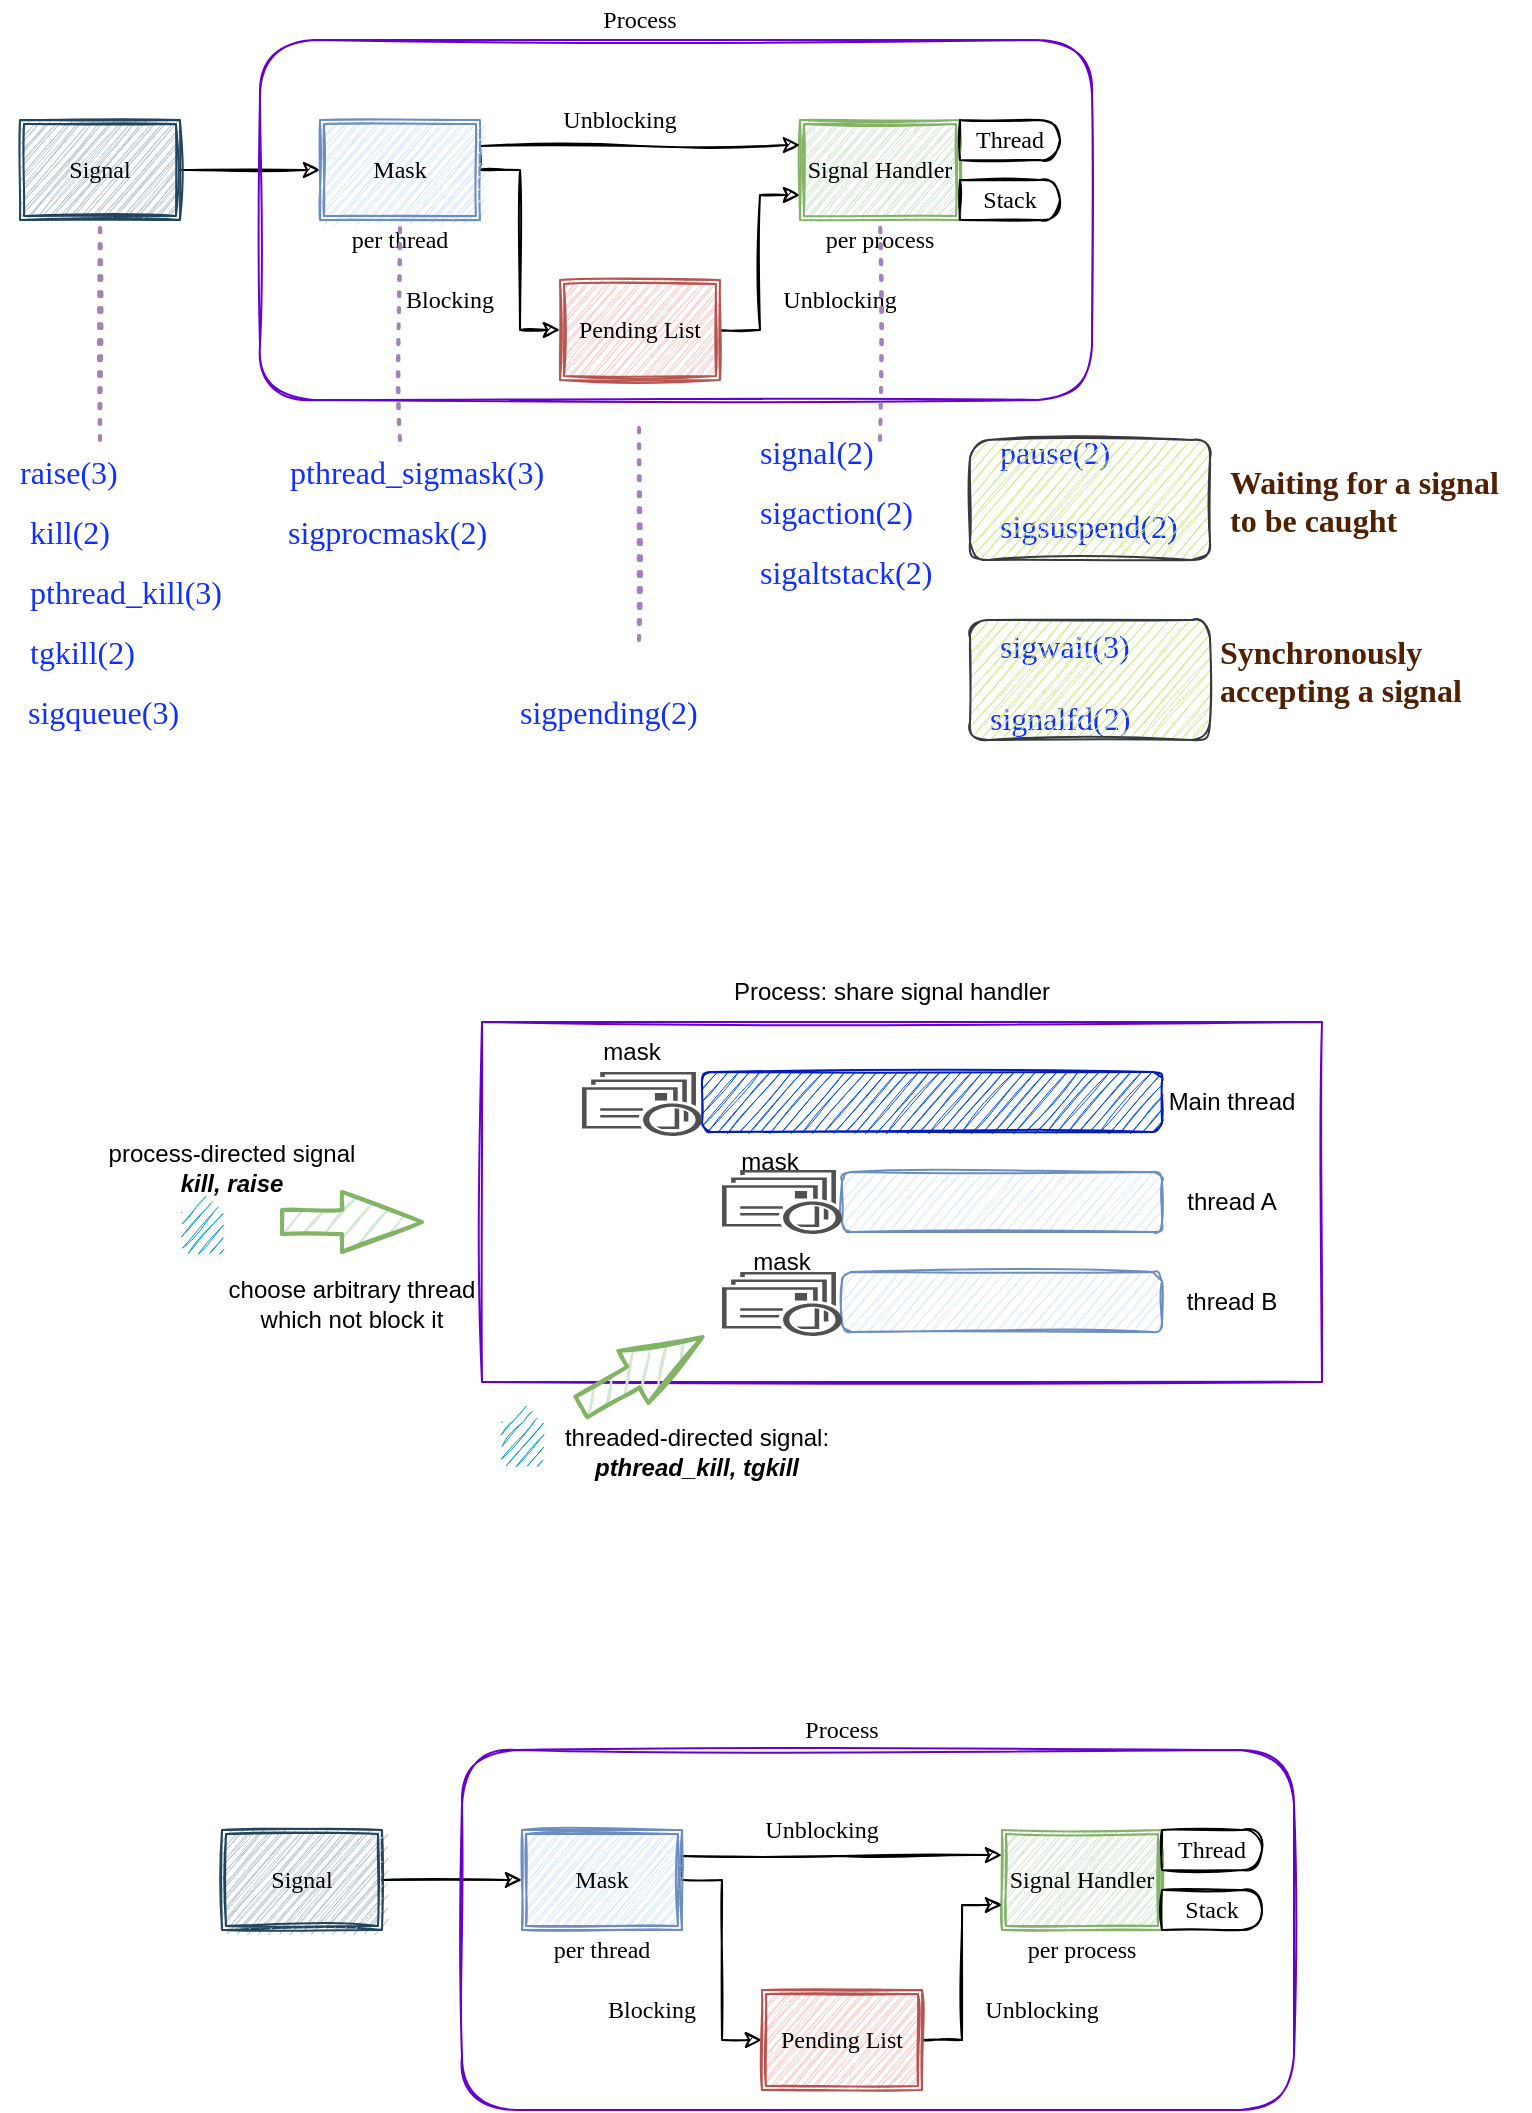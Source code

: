 <mxfile version="18.0.6" type="github">
  <diagram id="zyXJQJYnVBoggkC2p6_N" name="Page-1">
    <mxGraphModel dx="1422" dy="762" grid="0" gridSize="10" guides="1" tooltips="1" connect="1" arrows="1" fold="1" page="1" pageScale="1" pageWidth="827" pageHeight="1169" math="0" shadow="0">
      <root>
        <mxCell id="0" />
        <mxCell id="1" parent="0" />
        <mxCell id="N8hlrI_3hWO4tR8O2XFn-3" value="" style="rounded=0;whiteSpace=wrap;html=1;glass=0;sketch=1;strokeColor=#6600CC;" parent="1" vertex="1">
          <mxGeometry x="270" y="530" width="420" height="180" as="geometry" />
        </mxCell>
        <mxCell id="N8hlrI_3hWO4tR8O2XFn-5" value="" style="rounded=1;whiteSpace=wrap;html=1;glass=0;sketch=1;fillColor=#0050ef;strokeColor=#001DBC;fontColor=#ffffff;" parent="1" vertex="1">
          <mxGeometry x="380" y="555" width="230" height="30" as="geometry" />
        </mxCell>
        <mxCell id="N8hlrI_3hWO4tR8O2XFn-6" value="" style="rounded=1;whiteSpace=wrap;html=1;glass=0;sketch=1;fillColor=#dae8fc;strokeColor=#6c8ebf;" parent="1" vertex="1">
          <mxGeometry x="450" y="605" width="160" height="30" as="geometry" />
        </mxCell>
        <mxCell id="N8hlrI_3hWO4tR8O2XFn-7" value="" style="rounded=1;whiteSpace=wrap;html=1;glass=0;sketch=1;fillColor=#dae8fc;strokeColor=#6c8ebf;" parent="1" vertex="1">
          <mxGeometry x="450" y="655" width="160" height="30" as="geometry" />
        </mxCell>
        <mxCell id="N8hlrI_3hWO4tR8O2XFn-8" value="Process: share signal handler" style="text;html=1;strokeColor=none;fillColor=none;align=center;verticalAlign=middle;whiteSpace=wrap;rounded=0;glass=0;sketch=1;" parent="1" vertex="1">
          <mxGeometry x="390" y="500" width="170" height="30" as="geometry" />
        </mxCell>
        <mxCell id="N8hlrI_3hWO4tR8O2XFn-9" value="Main thread" style="text;html=1;strokeColor=none;fillColor=none;align=center;verticalAlign=middle;whiteSpace=wrap;rounded=0;glass=0;sketch=1;" parent="1" vertex="1">
          <mxGeometry x="610" y="555" width="70" height="30" as="geometry" />
        </mxCell>
        <mxCell id="N8hlrI_3hWO4tR8O2XFn-10" value="thread A" style="text;html=1;strokeColor=none;fillColor=none;align=center;verticalAlign=middle;whiteSpace=wrap;rounded=0;glass=0;sketch=1;" parent="1" vertex="1">
          <mxGeometry x="610" y="605" width="70" height="30" as="geometry" />
        </mxCell>
        <mxCell id="N8hlrI_3hWO4tR8O2XFn-11" value="thread B" style="text;html=1;strokeColor=none;fillColor=none;align=center;verticalAlign=middle;whiteSpace=wrap;rounded=0;glass=0;sketch=1;" parent="1" vertex="1">
          <mxGeometry x="610" y="655" width="70" height="30" as="geometry" />
        </mxCell>
        <mxCell id="N8hlrI_3hWO4tR8O2XFn-15" value="" style="verticalLabelPosition=bottom;verticalAlign=top;html=1;strokeWidth=2;shape=mxgraph.arrows2.arrow;dy=0.6;dx=40;notch=0;rounded=0;glass=0;sketch=1;fillColor=#d5e8d4;strokeColor=#82b366;" parent="1" vertex="1">
          <mxGeometry x="170" y="615" width="70" height="30" as="geometry" />
        </mxCell>
        <mxCell id="N8hlrI_3hWO4tR8O2XFn-16" value="process-directed signal&lt;br&gt;&lt;b&gt;&lt;i&gt;kill, raise&lt;/i&gt;&lt;/b&gt;" style="text;html=1;strokeColor=none;fillColor=none;align=center;verticalAlign=middle;whiteSpace=wrap;rounded=0;glass=0;sketch=1;" parent="1" vertex="1">
          <mxGeometry x="80" y="600" width="130" height="5" as="geometry" />
        </mxCell>
        <mxCell id="N8hlrI_3hWO4tR8O2XFn-17" value="" style="verticalLabelPosition=bottom;verticalAlign=top;html=1;shadow=0;dashed=0;strokeWidth=1;shape=mxgraph.android.text_insertion_point;rounded=0;glass=0;sketch=1;" parent="1" vertex="1">
          <mxGeometry x="120" y="615" width="20" height="30" as="geometry" />
        </mxCell>
        <mxCell id="N8hlrI_3hWO4tR8O2XFn-19" value="" style="sketch=0;pointerEvents=1;shadow=0;dashed=0;html=1;strokeColor=none;fillColor=#505050;labelPosition=center;verticalLabelPosition=bottom;verticalAlign=top;outlineConnect=0;align=center;shape=mxgraph.office.communications.queue_viewer;rounded=0;glass=0;" parent="1" vertex="1">
          <mxGeometry x="320" y="555" width="60" height="32" as="geometry" />
        </mxCell>
        <mxCell id="N8hlrI_3hWO4tR8O2XFn-20" value="" style="sketch=0;pointerEvents=1;shadow=0;dashed=0;html=1;strokeColor=none;fillColor=#505050;labelPosition=center;verticalLabelPosition=bottom;verticalAlign=top;outlineConnect=0;align=center;shape=mxgraph.office.communications.queue_viewer;rounded=0;glass=0;" parent="1" vertex="1">
          <mxGeometry x="390" y="604" width="60" height="32" as="geometry" />
        </mxCell>
        <mxCell id="N8hlrI_3hWO4tR8O2XFn-21" value="" style="sketch=0;pointerEvents=1;shadow=0;dashed=0;html=1;strokeColor=none;fillColor=#505050;labelPosition=center;verticalLabelPosition=bottom;verticalAlign=top;outlineConnect=0;align=center;shape=mxgraph.office.communications.queue_viewer;rounded=0;glass=0;" parent="1" vertex="1">
          <mxGeometry x="390" y="655" width="60" height="32" as="geometry" />
        </mxCell>
        <mxCell id="N8hlrI_3hWO4tR8O2XFn-22" value="mask" style="text;html=1;strokeColor=none;fillColor=none;align=center;verticalAlign=middle;whiteSpace=wrap;rounded=0;glass=0;sketch=1;" parent="1" vertex="1">
          <mxGeometry x="315" y="530" width="60" height="30" as="geometry" />
        </mxCell>
        <mxCell id="N8hlrI_3hWO4tR8O2XFn-23" value="" style="verticalLabelPosition=bottom;verticalAlign=top;html=1;shadow=0;dashed=0;strokeWidth=1;shape=mxgraph.android.text_insertion_point;rounded=0;glass=0;sketch=1;" parent="1" vertex="1">
          <mxGeometry x="280" y="720" width="20" height="30" as="geometry" />
        </mxCell>
        <mxCell id="N8hlrI_3hWO4tR8O2XFn-24" value="" style="verticalLabelPosition=bottom;verticalAlign=top;html=1;strokeWidth=2;shape=mxgraph.arrows2.arrow;dy=0.6;dx=40;notch=0;rounded=0;glass=0;sketch=1;rotation=-30;fillColor=#d5e8d4;strokeColor=#82b366;" parent="1" vertex="1">
          <mxGeometry x="315" y="690" width="70" height="30" as="geometry" />
        </mxCell>
        <mxCell id="N8hlrI_3hWO4tR8O2XFn-25" value="threaded-directed signal: &lt;b&gt;&lt;i&gt;pthread_kill, tgkill&lt;/i&gt;&lt;/b&gt;" style="text;html=1;strokeColor=none;fillColor=none;align=center;verticalAlign=middle;whiteSpace=wrap;rounded=0;glass=0;sketch=1;" parent="1" vertex="1">
          <mxGeometry x="300" y="740" width="155" height="10" as="geometry" />
        </mxCell>
        <mxCell id="N8hlrI_3hWO4tR8O2XFn-26" value="choose arbitrary thread which not block it" style="text;html=1;strokeColor=none;fillColor=none;align=center;verticalAlign=middle;whiteSpace=wrap;rounded=0;glass=0;sketch=1;" parent="1" vertex="1">
          <mxGeometry x="130" y="668.5" width="150" height="5" as="geometry" />
        </mxCell>
        <mxCell id="N8hlrI_3hWO4tR8O2XFn-35" style="edgeStyle=orthogonalEdgeStyle;rounded=0;orthogonalLoop=1;jettySize=auto;html=1;exitX=1;exitY=0.5;exitDx=0;exitDy=0;entryX=0;entryY=0.5;entryDx=0;entryDy=0;sketch=1;fontFamily=Comic Sans MS;" parent="1" source="N8hlrI_3hWO4tR8O2XFn-29" target="N8hlrI_3hWO4tR8O2XFn-31" edge="1">
          <mxGeometry relative="1" as="geometry" />
        </mxCell>
        <mxCell id="N8hlrI_3hWO4tR8O2XFn-29" value="&lt;font&gt;Signal&lt;/font&gt;" style="shape=ext;double=1;rounded=0;whiteSpace=wrap;html=1;glass=0;sketch=1;fontFamily=Comic Sans MS;fillColor=#bac8d3;strokeColor=#23445d;" parent="1" vertex="1">
          <mxGeometry x="39" y="79" width="80" height="50" as="geometry" />
        </mxCell>
        <mxCell id="N8hlrI_3hWO4tR8O2XFn-30" value="Signal Handler" style="shape=ext;double=1;rounded=0;whiteSpace=wrap;html=1;glass=0;sketch=1;fillColor=#d5e8d4;strokeColor=#82b366;fontFamily=Comic Sans MS;" parent="1" vertex="1">
          <mxGeometry x="429" y="79" width="80" height="50" as="geometry" />
        </mxCell>
        <mxCell id="N8hlrI_3hWO4tR8O2XFn-36" style="edgeStyle=orthogonalEdgeStyle;rounded=0;orthogonalLoop=1;jettySize=auto;html=1;exitX=1;exitY=0.5;exitDx=0;exitDy=0;entryX=0;entryY=0.5;entryDx=0;entryDy=0;sketch=1;fontFamily=Comic Sans MS;" parent="1" source="N8hlrI_3hWO4tR8O2XFn-31" target="N8hlrI_3hWO4tR8O2XFn-32" edge="1">
          <mxGeometry relative="1" as="geometry" />
        </mxCell>
        <mxCell id="N8hlrI_3hWO4tR8O2XFn-38" style="edgeStyle=orthogonalEdgeStyle;rounded=0;orthogonalLoop=1;jettySize=auto;html=1;exitX=1;exitY=0.5;exitDx=0;exitDy=0;entryX=0;entryY=0.25;entryDx=0;entryDy=0;sketch=1;fontFamily=Comic Sans MS;" parent="1" source="N8hlrI_3hWO4tR8O2XFn-31" target="N8hlrI_3hWO4tR8O2XFn-30" edge="1">
          <mxGeometry relative="1" as="geometry">
            <Array as="points">
              <mxPoint x="269" y="92" />
              <mxPoint x="349" y="92" />
            </Array>
          </mxGeometry>
        </mxCell>
        <mxCell id="N8hlrI_3hWO4tR8O2XFn-31" value="Mask" style="shape=ext;double=1;rounded=0;whiteSpace=wrap;html=1;glass=0;sketch=1;fillColor=#dae8fc;strokeColor=#6c8ebf;fontFamily=Comic Sans MS;" parent="1" vertex="1">
          <mxGeometry x="189" y="79" width="80" height="50" as="geometry" />
        </mxCell>
        <mxCell id="N8hlrI_3hWO4tR8O2XFn-37" style="edgeStyle=orthogonalEdgeStyle;rounded=0;orthogonalLoop=1;jettySize=auto;html=1;exitX=1;exitY=0.5;exitDx=0;exitDy=0;entryX=0;entryY=0.75;entryDx=0;entryDy=0;sketch=1;fontFamily=Comic Sans MS;" parent="1" source="N8hlrI_3hWO4tR8O2XFn-32" target="N8hlrI_3hWO4tR8O2XFn-30" edge="1">
          <mxGeometry relative="1" as="geometry" />
        </mxCell>
        <mxCell id="N8hlrI_3hWO4tR8O2XFn-32" value="Pending List" style="shape=ext;double=1;rounded=0;whiteSpace=wrap;html=1;glass=0;sketch=1;fillColor=#f8cecc;strokeColor=#b85450;fontFamily=Comic Sans MS;" parent="1" vertex="1">
          <mxGeometry x="309" y="159" width="80" height="50" as="geometry" />
        </mxCell>
        <mxCell id="N8hlrI_3hWO4tR8O2XFn-33" value="Thread" style="shape=delay;whiteSpace=wrap;html=1;rounded=0;glass=0;sketch=1;fontFamily=Comic Sans MS;" parent="1" vertex="1">
          <mxGeometry x="509" y="79" width="50" height="20" as="geometry" />
        </mxCell>
        <mxCell id="N8hlrI_3hWO4tR8O2XFn-34" value="Stack" style="shape=delay;whiteSpace=wrap;html=1;rounded=0;glass=0;sketch=1;fontFamily=Comic Sans MS;" parent="1" vertex="1">
          <mxGeometry x="509" y="109" width="50" height="20" as="geometry" />
        </mxCell>
        <UserObject label="per thread" placeholders="1" name="Variable" id="N8hlrI_3hWO4tR8O2XFn-40">
          <mxCell style="text;html=1;strokeColor=none;fillColor=none;align=center;verticalAlign=middle;whiteSpace=wrap;overflow=hidden;rounded=0;glass=0;sketch=1;fontFamily=Comic Sans MS;" parent="1" vertex="1">
            <mxGeometry x="189" y="129" width="80" height="20" as="geometry" />
          </mxCell>
        </UserObject>
        <UserObject label="per process" placeholders="1" name="Variable" id="N8hlrI_3hWO4tR8O2XFn-41">
          <mxCell style="text;html=1;strokeColor=none;fillColor=none;align=center;verticalAlign=middle;whiteSpace=wrap;overflow=hidden;rounded=0;glass=0;sketch=1;fontFamily=Comic Sans MS;" parent="1" vertex="1">
            <mxGeometry x="429" y="129" width="80" height="20" as="geometry" />
          </mxCell>
        </UserObject>
        <mxCell id="N8hlrI_3hWO4tR8O2XFn-43" value="mask" style="text;html=1;strokeColor=none;fillColor=none;align=center;verticalAlign=middle;whiteSpace=wrap;rounded=0;glass=0;sketch=1;" parent="1" vertex="1">
          <mxGeometry x="384" y="585" width="60" height="30" as="geometry" />
        </mxCell>
        <mxCell id="N8hlrI_3hWO4tR8O2XFn-44" value="mask" style="text;html=1;strokeColor=none;fillColor=none;align=center;verticalAlign=middle;whiteSpace=wrap;rounded=0;glass=0;sketch=1;" parent="1" vertex="1">
          <mxGeometry x="390" y="635" width="60" height="30" as="geometry" />
        </mxCell>
        <mxCell id="N8hlrI_3hWO4tR8O2XFn-48" value="" style="rounded=1;whiteSpace=wrap;html=1;glass=0;sketch=1;fillColor=none;strokeColor=#6600CC;fontFamily=Comic Sans MS;" parent="1" vertex="1">
          <mxGeometry x="159" y="39" width="416" height="180" as="geometry" />
        </mxCell>
        <UserObject label="Unblocking" placeholders="1" name="Variable" id="N8hlrI_3hWO4tR8O2XFn-45">
          <mxCell style="text;html=1;strokeColor=none;fillColor=none;align=center;verticalAlign=middle;whiteSpace=wrap;overflow=hidden;rounded=0;glass=0;sketch=1;fontFamily=Comic Sans MS;" parent="1" vertex="1">
            <mxGeometry x="299" y="69" width="80" height="20" as="geometry" />
          </mxCell>
        </UserObject>
        <UserObject label="Unblocking" placeholders="1" name="Variable" id="N8hlrI_3hWO4tR8O2XFn-46">
          <mxCell style="text;html=1;strokeColor=none;fillColor=none;align=center;verticalAlign=middle;whiteSpace=wrap;overflow=hidden;rounded=0;glass=0;sketch=1;fontFamily=Comic Sans MS;" parent="1" vertex="1">
            <mxGeometry x="409" y="159" width="80" height="20" as="geometry" />
          </mxCell>
        </UserObject>
        <UserObject label="Blocking" placeholders="1" name="Variable" id="N8hlrI_3hWO4tR8O2XFn-47">
          <mxCell style="text;html=1;strokeColor=none;fillColor=none;align=center;verticalAlign=middle;whiteSpace=wrap;overflow=hidden;rounded=0;glass=0;sketch=1;fontFamily=Comic Sans MS;" parent="1" vertex="1">
            <mxGeometry x="214" y="159" width="80" height="20" as="geometry" />
          </mxCell>
        </UserObject>
        <UserObject label="Process" placeholders="1" name="Variable" id="N8hlrI_3hWO4tR8O2XFn-50">
          <mxCell style="text;html=1;strokeColor=none;fillColor=none;align=center;verticalAlign=middle;whiteSpace=wrap;overflow=hidden;rounded=0;glass=0;sketch=1;fontFamily=Comic Sans MS;" parent="1" vertex="1">
            <mxGeometry x="309" y="19" width="80" height="20" as="geometry" />
          </mxCell>
        </UserObject>
        <mxCell id="N8hlrI_3hWO4tR8O2XFn-87" value="&lt;div style=&quot;margin-left: 8px; color: rgb(24, 24, 24); font-size: 16px; font-style: normal; font-weight: 400; letter-spacing: normal; text-indent: 0px; text-transform: none; word-spacing: 0px;&quot;&gt;&lt;a href=&quot;https://man7.org/linux/man-pages/man3/raise.3.html&quot; style=&quot;color: rgb(16 , 48 , 255) ; text-decoration: none&quot;&gt;raise(3)&lt;/a&gt;&lt;/div&gt;" style="text;whiteSpace=wrap;html=1;fontFamily=Comic Sans MS;" parent="1" vertex="1">
          <mxGeometry x="29" y="239" width="100" height="60" as="geometry" />
        </mxCell>
        <mxCell id="N8hlrI_3hWO4tR8O2XFn-88" value="&lt;div style=&quot;margin-left: 8px; color: rgb(24, 24, 24); font-size: 16px; font-style: normal; font-weight: 400; letter-spacing: normal; text-indent: 0px; text-transform: none; word-spacing: 0px;&quot;&gt;&lt;a href=&quot;https://man7.org/linux/man-pages/man2/kill.2.html&quot; style=&quot;color: rgb(16 , 48 , 255) ; text-decoration: none&quot;&gt;kill(2)&lt;/a&gt;&lt;/div&gt;" style="text;whiteSpace=wrap;html=1;fontFamily=Comic Sans MS;" parent="1" vertex="1">
          <mxGeometry x="34" y="269" width="100" height="60" as="geometry" />
        </mxCell>
        <mxCell id="N8hlrI_3hWO4tR8O2XFn-89" value="&lt;div style=&quot;margin-left: 8px; color: rgb(24, 24, 24); font-size: 16px; font-style: normal; font-weight: 400; letter-spacing: normal; text-indent: 0px; text-transform: none; word-spacing: 0px;&quot;&gt; &lt;a href=&quot;https://man7.org/linux/man-pages/man3/pthread_kill.3.html&quot; style=&quot;color: rgb(16 , 48 , 255) ; text-decoration: none&quot;&gt;pthread_kill(3)&lt;/a&gt;&lt;/div&gt;" style="text;whiteSpace=wrap;html=1;fontFamily=Comic Sans MS;" parent="1" vertex="1">
          <mxGeometry x="34" y="299" width="170" height="60" as="geometry" />
        </mxCell>
        <mxCell id="N8hlrI_3hWO4tR8O2XFn-90" value="&lt;div style=&quot;margin-left: 8px; color: rgb(24, 24, 24); font-size: 16px; font-style: normal; font-weight: 400; letter-spacing: normal; text-indent: 0px; text-transform: none; word-spacing: 0px;&quot;&gt;&lt;a href=&quot;https://man7.org/linux/man-pages/man3/sigqueue.3.html&quot; style=&quot;color: rgb(16 , 48 , 255) ; text-decoration: none&quot;&gt;sigqueue(3)&lt;/a&gt;&lt;/div&gt;" style="text;whiteSpace=wrap;html=1;fontFamily=Comic Sans MS;" parent="1" vertex="1">
          <mxGeometry x="33" y="359" width="130" height="60" as="geometry" />
        </mxCell>
        <mxCell id="N8hlrI_3hWO4tR8O2XFn-91" value="&lt;div style=&quot;margin-left: 8px; color: rgb(24, 24, 24); font-size: 16px; font-style: normal; font-weight: 400; letter-spacing: normal; text-indent: 0px; text-transform: none; word-spacing: 0px;&quot;&gt;&lt;a href=&quot;https://man7.org/linux/man-pages/man2/tgkill.2.html&quot; style=&quot;color: rgb(16 , 48 , 255) ; text-decoration: none&quot;&gt;tgkill(2)&lt;/a&gt;&lt;/div&gt;" style="text;whiteSpace=wrap;html=1;fontFamily=Comic Sans MS;" parent="1" vertex="1">
          <mxGeometry x="34" y="329" width="110" height="60" as="geometry" />
        </mxCell>
        <mxCell id="N8hlrI_3hWO4tR8O2XFn-92" value="&lt;div style=&quot;margin-left: 8px; color: rgb(24, 24, 24); font-size: 16px; font-style: normal; font-weight: 400; letter-spacing: normal; text-indent: 0px; text-transform: none; word-spacing: 0px;&quot;&gt; &lt;a href=&quot;https://man7.org/linux/man-pages/man3/pthread_sigmask.3.html&quot; style=&quot;color: rgb(16 , 48 , 255) ; text-decoration: none&quot;&gt;pthread_sigmask(3)&lt;/a&gt;&lt;/div&gt;" style="text;whiteSpace=wrap;html=1;fontFamily=Comic Sans MS;" parent="1" vertex="1">
          <mxGeometry x="164" y="239" width="200" height="60" as="geometry" />
        </mxCell>
        <mxCell id="N8hlrI_3hWO4tR8O2XFn-93" value="&lt;div style=&quot;margin-left: 8px; color: rgb(24, 24, 24); font-size: 16px; font-style: normal; font-weight: 400; letter-spacing: normal; text-indent: 0px; text-transform: none; word-spacing: 0px;&quot;&gt;&lt;a href=&quot;https://man7.org/linux/man-pages/man2/sigprocmask.2.html&quot; style=&quot;color: rgb(16 , 48 , 255) ; text-decoration: none&quot;&gt;sigprocmask(2)&lt;/a&gt;&lt;/div&gt;" style="text;whiteSpace=wrap;html=1;fontFamily=Comic Sans MS;" parent="1" vertex="1">
          <mxGeometry x="163" y="269" width="160" height="60" as="geometry" />
        </mxCell>
        <mxCell id="N8hlrI_3hWO4tR8O2XFn-94" value="&lt;div style=&quot;margin-left: 8px; color: rgb(24, 24, 24); font-size: 16px; font-style: normal; font-weight: 400; letter-spacing: normal; text-indent: 0px; text-transform: none; word-spacing: 0px;&quot;&gt;&lt;a href=&quot;https://man7.org/linux/man-pages/man2/sigpending.2.html&quot; style=&quot;color: rgb(16 , 48 , 255) ; text-decoration: none&quot;&gt;sigpending(2)&lt;/a&gt;&lt;/div&gt;" style="text;whiteSpace=wrap;html=1;fontFamily=Comic Sans MS;" parent="1" vertex="1">
          <mxGeometry x="279" y="359" width="150" height="60" as="geometry" />
        </mxCell>
        <mxCell id="N8hlrI_3hWO4tR8O2XFn-95" value="&lt;div style=&quot;margin-left: 8px; color: rgb(24, 24, 24); font-size: 16px; font-style: normal; font-weight: 400; letter-spacing: normal; text-indent: 0px; text-transform: none; word-spacing: 0px;&quot;&gt;&lt;a href=&quot;https://man7.org/linux/man-pages/man2/sigaltstack.2.html&quot; style=&quot;color: rgb(16 , 48 , 255) ; text-decoration: none&quot;&gt;sigaltstack(2)&lt;/a&gt;&lt;/div&gt;" style="text;whiteSpace=wrap;html=1;fontFamily=Comic Sans MS;" parent="1" vertex="1">
          <mxGeometry x="399" y="289" width="160" height="60" as="geometry" />
        </mxCell>
        <mxCell id="N8hlrI_3hWO4tR8O2XFn-96" value="&lt;div style=&quot;margin-left: 8px; color: rgb(24, 24, 24); font-size: 16px; font-style: normal; font-weight: 400; letter-spacing: normal; text-indent: 0px; text-transform: none; word-spacing: 0px;&quot;&gt;&lt;a href=&quot;https://man7.org/linux/man-pages/man2/sigaction.2.html&quot; style=&quot;color: rgb(16 , 48 , 255) ; text-decoration: none&quot;&gt;sigaction(2)&lt;/a&gt;&lt;/div&gt;" style="text;whiteSpace=wrap;html=1;fontFamily=Comic Sans MS;" parent="1" vertex="1">
          <mxGeometry x="399" y="259" width="140" height="60" as="geometry" />
        </mxCell>
        <mxCell id="N8hlrI_3hWO4tR8O2XFn-97" value="&lt;div style=&quot;margin-left: 8px; color: rgb(24, 24, 24); font-size: 16px; font-style: normal; font-weight: 400; letter-spacing: normal; text-indent: 0px; text-transform: none; word-spacing: 0px;&quot;&gt;&lt;a href=&quot;https://man7.org/linux/man-pages/man2/signal.2.html&quot; style=&quot;color: rgb(16 , 48 , 255) ; text-decoration: none&quot;&gt;signal(2)&lt;/a&gt;&lt;/div&gt;" style="text;whiteSpace=wrap;html=1;fontFamily=Comic Sans MS;" parent="1" vertex="1">
          <mxGeometry x="399" y="229" width="110" height="60" as="geometry" />
        </mxCell>
        <mxCell id="N8hlrI_3hWO4tR8O2XFn-100" value="&lt;div style=&quot;margin-left: 8px; color: rgb(24, 24, 24); font-size: 16px; font-style: normal; font-weight: 400; letter-spacing: normal; text-indent: 0px; text-transform: none; word-spacing: 0px;&quot;&gt;&lt;a href=&quot;https://man7.org/linux/man-pages/man2/pause.2.html&quot; style=&quot;color: rgb(16 , 48 , 255) ; text-decoration: none&quot;&gt;pause(2)&lt;/a&gt;&lt;/div&gt;" style="text;whiteSpace=wrap;html=1;fontFamily=Comic Sans MS;align=left;" parent="1" vertex="1">
          <mxGeometry x="519" y="229" width="100" height="60" as="geometry" />
        </mxCell>
        <mxCell id="N8hlrI_3hWO4tR8O2XFn-101" value="&lt;div style=&quot;margin-left: 8px; color: rgb(24, 24, 24); font-size: 16px; font-style: normal; font-weight: 400; letter-spacing: normal; text-indent: 0px; text-transform: none; word-spacing: 0px;&quot;&gt;&lt;a href=&quot;https://man7.org/linux/man-pages/man2/sigsuspend.2.html&quot; style=&quot;color: rgb(16 , 48 , 255) ; text-decoration: none&quot;&gt;sigsuspend(2)&lt;/a&gt;&lt;/div&gt;" style="text;whiteSpace=wrap;html=1;fontFamily=Comic Sans MS;align=left;" parent="1" vertex="1">
          <mxGeometry x="519" y="266" width="150" height="60" as="geometry" />
        </mxCell>
        <mxCell id="N8hlrI_3hWO4tR8O2XFn-102" value="&lt;div style=&quot;margin-left: 8px; color: rgb(24, 24, 24); font-size: 16px; font-style: normal; font-weight: 400; letter-spacing: normal; text-indent: 0px; text-transform: none; word-spacing: 0px;&quot;&gt;&lt;a href=&quot;https://man7.org/linux/man-pages/man3/sigwait.3.html&quot; style=&quot;color: rgb(16 , 48 , 255) ; text-decoration: none&quot;&gt;sigwait(3)&lt;/a&gt;&lt;/div&gt;" style="text;whiteSpace=wrap;html=1;fontFamily=Comic Sans MS;align=left;" parent="1" vertex="1">
          <mxGeometry x="519" y="326" width="120" height="60" as="geometry" />
        </mxCell>
        <mxCell id="N8hlrI_3hWO4tR8O2XFn-103" value="&lt;div style=&quot;margin-left: 8px; color: rgb(24, 24, 24); font-size: 16px; font-style: normal; font-weight: 400; letter-spacing: normal; text-indent: 0px; text-transform: none; word-spacing: 0px;&quot;&gt;&lt;a href=&quot;https://man7.org/linux/man-pages/man2/signalfd.2.html&quot; style=&quot;color: rgb(16 , 48 , 255) ; text-decoration: none&quot;&gt;signalfd(2)&lt;/a&gt;&lt;/div&gt;" style="text;whiteSpace=wrap;html=1;fontFamily=Comic Sans MS;align=left;" parent="1" vertex="1">
          <mxGeometry x="514" y="362" width="130" height="60" as="geometry" />
        </mxCell>
        <mxCell id="N8hlrI_3hWO4tR8O2XFn-104" value="" style="rounded=1;whiteSpace=wrap;html=1;glass=0;sketch=1;fontFamily=Comic Sans MS;strokeColor=#36393d;fillColor=#cdeb8b;shadow=0;" parent="1" vertex="1">
          <mxGeometry x="514" y="329" width="120" height="60" as="geometry" />
        </mxCell>
        <mxCell id="N8hlrI_3hWO4tR8O2XFn-105" value="&lt;div style=&quot;margin-left: 8px; color: rgb(24, 24, 24); font-size: 16px; font-style: normal; font-weight: 400; letter-spacing: normal; text-indent: 0px; text-transform: none; word-spacing: 0px;&quot;&gt; &lt;b style=&quot;color: rgb(80 , 32 , 0)&quot;&gt;Synchronously accepting a signal&lt;/b&gt;&lt;/div&gt;" style="text;whiteSpace=wrap;html=1;fontFamily=Comic Sans MS;" parent="1" vertex="1">
          <mxGeometry x="629" y="329" width="160" height="33" as="geometry" />
        </mxCell>
        <mxCell id="N8hlrI_3hWO4tR8O2XFn-106" value="" style="rounded=1;whiteSpace=wrap;html=1;glass=0;sketch=1;fontFamily=Comic Sans MS;strokeColor=#36393d;fillColor=#cdeb8b;shadow=0;" parent="1" vertex="1">
          <mxGeometry x="514" y="239" width="120" height="60" as="geometry" />
        </mxCell>
        <mxCell id="N8hlrI_3hWO4tR8O2XFn-107" value="&lt;div style=&quot;margin-left: 8px; color: rgb(24, 24, 24); font-size: 16px; font-style: normal; font-weight: 400; letter-spacing: normal; text-indent: 0px; text-transform: none; word-spacing: 0px;&quot;&gt;&lt;b style=&quot;color: rgb(80 , 32 , 0)&quot;&gt;Waiting for a signal to be caught&lt;/b&gt;&lt;/div&gt;" style="text;whiteSpace=wrap;html=1;fontFamily=Comic Sans MS;" parent="1" vertex="1">
          <mxGeometry x="634" y="244" width="160" height="50" as="geometry" />
        </mxCell>
        <mxCell id="N8hlrI_3hWO4tR8O2XFn-108" style="edgeStyle=orthogonalEdgeStyle;rounded=0;sketch=1;orthogonalLoop=1;jettySize=auto;html=1;exitX=0.5;exitY=1;exitDx=0;exitDy=0;fontFamily=Comic Sans MS;" parent="1" source="N8hlrI_3hWO4tR8O2XFn-105" target="N8hlrI_3hWO4tR8O2XFn-105" edge="1">
          <mxGeometry relative="1" as="geometry" />
        </mxCell>
        <mxCell id="N8hlrI_3hWO4tR8O2XFn-109" value="" style="endArrow=none;dashed=1;html=1;dashPattern=1 3;strokeWidth=2;rounded=0;sketch=1;fontFamily=Comic Sans MS;entryX=0.5;entryY=1;entryDx=0;entryDy=0;exitX=0.5;exitY=0;exitDx=0;exitDy=0;fontColor=#0000FF;fillColor=#ffff88;strokeColor=#A680B8;" parent="1" source="N8hlrI_3hWO4tR8O2XFn-87" target="N8hlrI_3hWO4tR8O2XFn-29" edge="1">
          <mxGeometry width="50" height="50" relative="1" as="geometry">
            <mxPoint x="-11" y="259" as="sourcePoint" />
            <mxPoint x="39" y="209" as="targetPoint" />
          </mxGeometry>
        </mxCell>
        <mxCell id="N8hlrI_3hWO4tR8O2XFn-110" value="" style="endArrow=none;dashed=1;html=1;dashPattern=1 3;strokeWidth=2;rounded=0;sketch=1;fontFamily=Comic Sans MS;entryX=0.5;entryY=1;entryDx=0;entryDy=0;exitX=0.5;exitY=0;exitDx=0;exitDy=0;strokeColor=#A680B8;fontColor=#0000FF;fillColor=#ffff88;" parent="1" edge="1">
          <mxGeometry width="50" height="50" relative="1" as="geometry">
            <mxPoint x="229" y="239" as="sourcePoint" />
            <mxPoint x="229" y="129" as="targetPoint" />
          </mxGeometry>
        </mxCell>
        <mxCell id="N8hlrI_3hWO4tR8O2XFn-111" value="" style="endArrow=none;dashed=1;html=1;dashPattern=1 3;strokeWidth=2;rounded=0;sketch=1;fontFamily=Comic Sans MS;entryX=0.5;entryY=1;entryDx=0;entryDy=0;exitX=0.5;exitY=0;exitDx=0;exitDy=0;strokeColor=#A680B8;fontColor=#0000FF;fillColor=#ffff88;" parent="1" edge="1">
          <mxGeometry width="50" height="50" relative="1" as="geometry">
            <mxPoint x="348.5" y="339" as="sourcePoint" />
            <mxPoint x="348.5" y="229" as="targetPoint" />
          </mxGeometry>
        </mxCell>
        <mxCell id="N8hlrI_3hWO4tR8O2XFn-112" value="" style="endArrow=none;dashed=1;html=1;dashPattern=1 3;strokeWidth=2;rounded=0;sketch=1;fontFamily=Comic Sans MS;entryX=0.5;entryY=1;entryDx=0;entryDy=0;exitX=0.5;exitY=0;exitDx=0;exitDy=0;strokeColor=#A680B8;fontColor=#0000FF;fillColor=#ffff88;" parent="1" edge="1">
          <mxGeometry width="50" height="50" relative="1" as="geometry">
            <mxPoint x="469" y="239" as="sourcePoint" />
            <mxPoint x="469" y="129" as="targetPoint" />
          </mxGeometry>
        </mxCell>
        <mxCell id="0nDTwUh8IDCDTMbu1GWb-1" style="edgeStyle=orthogonalEdgeStyle;rounded=0;orthogonalLoop=1;jettySize=auto;html=1;exitX=1;exitY=0.5;exitDx=0;exitDy=0;entryX=0;entryY=0.5;entryDx=0;entryDy=0;sketch=1;fontFamily=Comic Sans MS;" edge="1" parent="1" source="0nDTwUh8IDCDTMbu1GWb-2" target="0nDTwUh8IDCDTMbu1GWb-6">
          <mxGeometry relative="1" as="geometry" />
        </mxCell>
        <mxCell id="0nDTwUh8IDCDTMbu1GWb-2" value="&lt;font&gt;Signal&lt;/font&gt;" style="shape=ext;double=1;rounded=0;whiteSpace=wrap;html=1;glass=0;sketch=1;fontFamily=Comic Sans MS;fillColor=#bac8d3;strokeColor=#23445d;" vertex="1" parent="1">
          <mxGeometry x="140" y="934" width="80" height="50" as="geometry" />
        </mxCell>
        <mxCell id="0nDTwUh8IDCDTMbu1GWb-3" value="Signal Handler" style="shape=ext;double=1;rounded=0;whiteSpace=wrap;html=1;glass=0;sketch=1;fillColor=#d5e8d4;strokeColor=#82b366;fontFamily=Comic Sans MS;" vertex="1" parent="1">
          <mxGeometry x="530" y="934" width="80" height="50" as="geometry" />
        </mxCell>
        <mxCell id="0nDTwUh8IDCDTMbu1GWb-4" style="edgeStyle=orthogonalEdgeStyle;rounded=0;orthogonalLoop=1;jettySize=auto;html=1;exitX=1;exitY=0.5;exitDx=0;exitDy=0;entryX=0;entryY=0.5;entryDx=0;entryDy=0;sketch=1;fontFamily=Comic Sans MS;" edge="1" parent="1" source="0nDTwUh8IDCDTMbu1GWb-6" target="0nDTwUh8IDCDTMbu1GWb-8">
          <mxGeometry relative="1" as="geometry" />
        </mxCell>
        <mxCell id="0nDTwUh8IDCDTMbu1GWb-5" style="edgeStyle=orthogonalEdgeStyle;rounded=0;orthogonalLoop=1;jettySize=auto;html=1;exitX=1;exitY=0.5;exitDx=0;exitDy=0;entryX=0;entryY=0.25;entryDx=0;entryDy=0;sketch=1;fontFamily=Comic Sans MS;" edge="1" parent="1" source="0nDTwUh8IDCDTMbu1GWb-6" target="0nDTwUh8IDCDTMbu1GWb-3">
          <mxGeometry relative="1" as="geometry">
            <Array as="points">
              <mxPoint x="370" y="947" />
              <mxPoint x="450" y="947" />
            </Array>
          </mxGeometry>
        </mxCell>
        <mxCell id="0nDTwUh8IDCDTMbu1GWb-6" value="Mask" style="shape=ext;double=1;rounded=0;whiteSpace=wrap;html=1;glass=0;sketch=1;fillColor=#dae8fc;strokeColor=#6c8ebf;fontFamily=Comic Sans MS;" vertex="1" parent="1">
          <mxGeometry x="290" y="934" width="80" height="50" as="geometry" />
        </mxCell>
        <mxCell id="0nDTwUh8IDCDTMbu1GWb-7" style="edgeStyle=orthogonalEdgeStyle;rounded=0;orthogonalLoop=1;jettySize=auto;html=1;exitX=1;exitY=0.5;exitDx=0;exitDy=0;entryX=0;entryY=0.75;entryDx=0;entryDy=0;sketch=1;fontFamily=Comic Sans MS;" edge="1" parent="1" source="0nDTwUh8IDCDTMbu1GWb-8" target="0nDTwUh8IDCDTMbu1GWb-3">
          <mxGeometry relative="1" as="geometry" />
        </mxCell>
        <mxCell id="0nDTwUh8IDCDTMbu1GWb-8" value="Pending List" style="shape=ext;double=1;rounded=0;whiteSpace=wrap;html=1;glass=0;sketch=1;fillColor=#f8cecc;strokeColor=#b85450;fontFamily=Comic Sans MS;" vertex="1" parent="1">
          <mxGeometry x="410" y="1014" width="80" height="50" as="geometry" />
        </mxCell>
        <mxCell id="0nDTwUh8IDCDTMbu1GWb-9" value="Thread" style="shape=delay;whiteSpace=wrap;html=1;rounded=0;glass=0;sketch=1;fontFamily=Comic Sans MS;" vertex="1" parent="1">
          <mxGeometry x="610" y="934" width="50" height="20" as="geometry" />
        </mxCell>
        <mxCell id="0nDTwUh8IDCDTMbu1GWb-10" value="Stack" style="shape=delay;whiteSpace=wrap;html=1;rounded=0;glass=0;sketch=1;fontFamily=Comic Sans MS;" vertex="1" parent="1">
          <mxGeometry x="610" y="964" width="50" height="20" as="geometry" />
        </mxCell>
        <UserObject label="per thread" placeholders="1" name="Variable" id="0nDTwUh8IDCDTMbu1GWb-11">
          <mxCell style="text;html=1;strokeColor=none;fillColor=none;align=center;verticalAlign=middle;whiteSpace=wrap;overflow=hidden;rounded=0;glass=0;sketch=1;fontFamily=Comic Sans MS;" vertex="1" parent="1">
            <mxGeometry x="290" y="984" width="80" height="20" as="geometry" />
          </mxCell>
        </UserObject>
        <UserObject label="per process" placeholders="1" name="Variable" id="0nDTwUh8IDCDTMbu1GWb-12">
          <mxCell style="text;html=1;strokeColor=none;fillColor=none;align=center;verticalAlign=middle;whiteSpace=wrap;overflow=hidden;rounded=0;glass=0;sketch=1;fontFamily=Comic Sans MS;" vertex="1" parent="1">
            <mxGeometry x="530" y="984" width="80" height="20" as="geometry" />
          </mxCell>
        </UserObject>
        <mxCell id="0nDTwUh8IDCDTMbu1GWb-13" value="" style="rounded=1;whiteSpace=wrap;html=1;glass=0;sketch=1;fillColor=none;strokeColor=#6600CC;fontFamily=Comic Sans MS;" vertex="1" parent="1">
          <mxGeometry x="260" y="894" width="416" height="180" as="geometry" />
        </mxCell>
        <UserObject label="Unblocking" placeholders="1" name="Variable" id="0nDTwUh8IDCDTMbu1GWb-14">
          <mxCell style="text;html=1;strokeColor=none;fillColor=none;align=center;verticalAlign=middle;whiteSpace=wrap;overflow=hidden;rounded=0;glass=0;sketch=1;fontFamily=Comic Sans MS;" vertex="1" parent="1">
            <mxGeometry x="400" y="924" width="80" height="20" as="geometry" />
          </mxCell>
        </UserObject>
        <UserObject label="Unblocking" placeholders="1" name="Variable" id="0nDTwUh8IDCDTMbu1GWb-15">
          <mxCell style="text;html=1;strokeColor=none;fillColor=none;align=center;verticalAlign=middle;whiteSpace=wrap;overflow=hidden;rounded=0;glass=0;sketch=1;fontFamily=Comic Sans MS;" vertex="1" parent="1">
            <mxGeometry x="510" y="1014" width="80" height="20" as="geometry" />
          </mxCell>
        </UserObject>
        <UserObject label="Blocking" placeholders="1" name="Variable" id="0nDTwUh8IDCDTMbu1GWb-16">
          <mxCell style="text;html=1;strokeColor=none;fillColor=none;align=center;verticalAlign=middle;whiteSpace=wrap;overflow=hidden;rounded=0;glass=0;sketch=1;fontFamily=Comic Sans MS;" vertex="1" parent="1">
            <mxGeometry x="315" y="1014" width="80" height="20" as="geometry" />
          </mxCell>
        </UserObject>
        <UserObject label="Process" placeholders="1" name="Variable" id="0nDTwUh8IDCDTMbu1GWb-17">
          <mxCell style="text;html=1;strokeColor=none;fillColor=none;align=center;verticalAlign=middle;whiteSpace=wrap;overflow=hidden;rounded=0;glass=0;sketch=1;fontFamily=Comic Sans MS;" vertex="1" parent="1">
            <mxGeometry x="410" y="874" width="80" height="20" as="geometry" />
          </mxCell>
        </UserObject>
      </root>
    </mxGraphModel>
  </diagram>
</mxfile>
